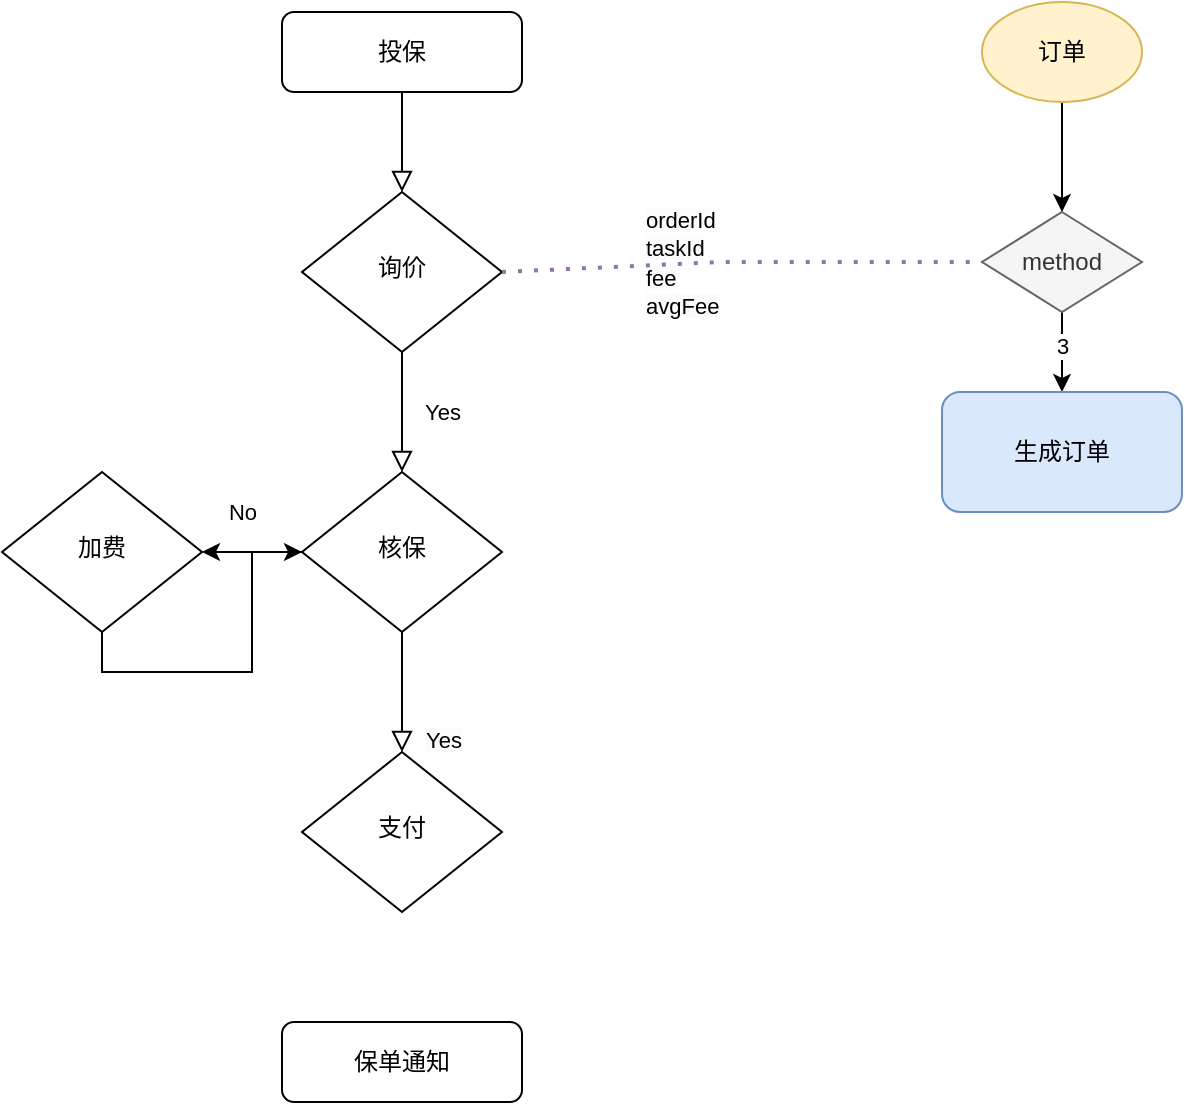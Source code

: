 <mxfile version="21.3.7" type="github">
  <diagram id="C5RBs43oDa-KdzZeNtuy" name="Page-1">
    <mxGraphModel dx="1434" dy="771" grid="1" gridSize="10" guides="1" tooltips="1" connect="1" arrows="1" fold="1" page="1" pageScale="1" pageWidth="827" pageHeight="1169" math="0" shadow="0">
      <root>
        <mxCell id="WIyWlLk6GJQsqaUBKTNV-0" />
        <mxCell id="WIyWlLk6GJQsqaUBKTNV-1" parent="WIyWlLk6GJQsqaUBKTNV-0" />
        <mxCell id="UuWQM_piIcWot9r0Aag3-12" value="" style="rounded=0;html=1;jettySize=auto;orthogonalLoop=1;fontSize=11;endArrow=block;endFill=0;endSize=8;strokeWidth=1;shadow=0;labelBackgroundColor=none;edgeStyle=orthogonalEdgeStyle;" parent="WIyWlLk6GJQsqaUBKTNV-1" source="UuWQM_piIcWot9r0Aag3-13" target="UuWQM_piIcWot9r0Aag3-15" edge="1">
          <mxGeometry relative="1" as="geometry" />
        </mxCell>
        <mxCell id="UuWQM_piIcWot9r0Aag3-13" value="投保" style="rounded=1;whiteSpace=wrap;html=1;fontSize=12;glass=0;strokeWidth=1;shadow=0;" parent="WIyWlLk6GJQsqaUBKTNV-1" vertex="1">
          <mxGeometry x="540" y="80" width="120" height="40" as="geometry" />
        </mxCell>
        <mxCell id="UuWQM_piIcWot9r0Aag3-14" value="Yes" style="rounded=0;html=1;jettySize=auto;orthogonalLoop=1;fontSize=11;endArrow=block;endFill=0;endSize=8;strokeWidth=1;shadow=0;labelBackgroundColor=none;edgeStyle=orthogonalEdgeStyle;" parent="WIyWlLk6GJQsqaUBKTNV-1" source="UuWQM_piIcWot9r0Aag3-15" target="UuWQM_piIcWot9r0Aag3-17" edge="1">
          <mxGeometry y="20" relative="1" as="geometry">
            <mxPoint as="offset" />
          </mxGeometry>
        </mxCell>
        <mxCell id="UuWQM_piIcWot9r0Aag3-15" value="询价" style="rhombus;whiteSpace=wrap;html=1;shadow=0;fontFamily=Helvetica;fontSize=12;align=center;strokeWidth=1;spacing=6;spacingTop=-4;" parent="WIyWlLk6GJQsqaUBKTNV-1" vertex="1">
          <mxGeometry x="550" y="170" width="100" height="80" as="geometry" />
        </mxCell>
        <mxCell id="UuWQM_piIcWot9r0Aag3-16" value="No" style="rounded=0;html=1;jettySize=auto;orthogonalLoop=1;fontSize=11;endArrow=block;endFill=0;endSize=8;strokeWidth=1;shadow=0;labelBackgroundColor=none;edgeStyle=orthogonalEdgeStyle;" parent="WIyWlLk6GJQsqaUBKTNV-1" source="UuWQM_piIcWot9r0Aag3-17" edge="1">
          <mxGeometry x="-1" y="-100" relative="1" as="geometry">
            <mxPoint x="20" y="-60" as="offset" />
            <mxPoint x="600" y="450" as="targetPoint" />
          </mxGeometry>
        </mxCell>
        <mxCell id="UuWQM_piIcWot9r0Aag3-24" style="edgeStyle=orthogonalEdgeStyle;rounded=0;orthogonalLoop=1;jettySize=auto;html=1;exitX=0;exitY=0.5;exitDx=0;exitDy=0;entryX=1;entryY=0.5;entryDx=0;entryDy=0;" parent="WIyWlLk6GJQsqaUBKTNV-1" source="UuWQM_piIcWot9r0Aag3-17" target="UuWQM_piIcWot9r0Aag3-23" edge="1">
          <mxGeometry relative="1" as="geometry" />
        </mxCell>
        <mxCell id="UuWQM_piIcWot9r0Aag3-17" value="核保" style="rhombus;whiteSpace=wrap;html=1;shadow=0;fontFamily=Helvetica;fontSize=12;align=center;strokeWidth=1;spacing=6;spacingTop=-4;" parent="WIyWlLk6GJQsqaUBKTNV-1" vertex="1">
          <mxGeometry x="550" y="310" width="100" height="80" as="geometry" />
        </mxCell>
        <mxCell id="UuWQM_piIcWot9r0Aag3-19" value="&lt;span style=&quot;color: rgb(0, 0, 0); font-family: Helvetica; font-size: 11px; font-style: normal; font-variant-ligatures: normal; font-variant-caps: normal; font-weight: 400; letter-spacing: normal; orphans: 2; text-align: center; text-indent: 0px; text-transform: none; widows: 2; word-spacing: 0px; -webkit-text-stroke-width: 0px; background-color: rgb(251, 251, 251); text-decoration-thickness: initial; text-decoration-style: initial; text-decoration-color: initial; float: none; display: inline !important;&quot;&gt;orderId&lt;br&gt;taskId&lt;br&gt;fee&lt;br&gt;avgFee&lt;br&gt;&lt;/span&gt;" style="text;whiteSpace=wrap;html=1;" parent="WIyWlLk6GJQsqaUBKTNV-1" vertex="1">
          <mxGeometry x="720" y="170" width="50" height="40" as="geometry" />
        </mxCell>
        <mxCell id="UuWQM_piIcWot9r0Aag3-20" value="支付" style="rhombus;whiteSpace=wrap;html=1;shadow=0;fontFamily=Helvetica;fontSize=12;align=center;strokeWidth=1;spacing=6;spacingTop=-4;" parent="WIyWlLk6GJQsqaUBKTNV-1" vertex="1">
          <mxGeometry x="550" y="450" width="100" height="80" as="geometry" />
        </mxCell>
        <mxCell id="UuWQM_piIcWot9r0Aag3-26" style="edgeStyle=orthogonalEdgeStyle;rounded=0;orthogonalLoop=1;jettySize=auto;html=1;exitX=0.5;exitY=1;exitDx=0;exitDy=0;" parent="WIyWlLk6GJQsqaUBKTNV-1" source="UuWQM_piIcWot9r0Aag3-23" target="UuWQM_piIcWot9r0Aag3-17" edge="1">
          <mxGeometry relative="1" as="geometry" />
        </mxCell>
        <mxCell id="UuWQM_piIcWot9r0Aag3-23" value="加费" style="rhombus;whiteSpace=wrap;html=1;shadow=0;fontFamily=Helvetica;fontSize=12;align=center;strokeWidth=1;spacing=6;spacingTop=-4;" parent="WIyWlLk6GJQsqaUBKTNV-1" vertex="1">
          <mxGeometry x="400" y="310" width="100" height="80" as="geometry" />
        </mxCell>
        <mxCell id="UuWQM_piIcWot9r0Aag3-25" value="&lt;meta charset=&quot;utf-8&quot;&gt;&lt;span style=&quot;color: rgb(0, 0, 0); font-family: Helvetica; font-size: 11px; font-style: normal; font-variant-ligatures: normal; font-variant-caps: normal; font-weight: 400; letter-spacing: normal; orphans: 2; text-align: center; text-indent: 0px; text-transform: none; widows: 2; word-spacing: 0px; -webkit-text-stroke-width: 0px; background-color: rgb(251, 251, 251); text-decoration-thickness: initial; text-decoration-style: initial; text-decoration-color: initial; float: none; display: inline !important;&quot;&gt;Yes&lt;/span&gt;" style="text;whiteSpace=wrap;html=1;" parent="WIyWlLk6GJQsqaUBKTNV-1" vertex="1">
          <mxGeometry x="610" y="430" width="50" height="40" as="geometry" />
        </mxCell>
        <mxCell id="UuWQM_piIcWot9r0Aag3-27" value="保单通知" style="rounded=1;whiteSpace=wrap;html=1;fontSize=12;glass=0;strokeWidth=1;shadow=0;" parent="WIyWlLk6GJQsqaUBKTNV-1" vertex="1">
          <mxGeometry x="540" y="585" width="120" height="40" as="geometry" />
        </mxCell>
        <mxCell id="ri8IQjhFHOZix-RJiCZm-2" style="edgeStyle=orthogonalEdgeStyle;rounded=0;orthogonalLoop=1;jettySize=auto;html=1;exitX=0.5;exitY=1;exitDx=0;exitDy=0;" edge="1" parent="WIyWlLk6GJQsqaUBKTNV-1" source="ri8IQjhFHOZix-RJiCZm-0">
          <mxGeometry relative="1" as="geometry">
            <mxPoint x="930" y="180" as="targetPoint" />
          </mxGeometry>
        </mxCell>
        <mxCell id="ri8IQjhFHOZix-RJiCZm-0" value="订单" style="ellipse;whiteSpace=wrap;html=1;fillColor=#fff2cc;strokeColor=#d6b656;" vertex="1" parent="WIyWlLk6GJQsqaUBKTNV-1">
          <mxGeometry x="890" y="75" width="80" height="50" as="geometry" />
        </mxCell>
        <mxCell id="ri8IQjhFHOZix-RJiCZm-4" style="edgeStyle=orthogonalEdgeStyle;rounded=0;orthogonalLoop=1;jettySize=auto;html=1;exitX=0.5;exitY=1;exitDx=0;exitDy=0;entryX=0.5;entryY=0;entryDx=0;entryDy=0;" edge="1" parent="WIyWlLk6GJQsqaUBKTNV-1" source="ri8IQjhFHOZix-RJiCZm-3" target="ri8IQjhFHOZix-RJiCZm-6">
          <mxGeometry relative="1" as="geometry">
            <mxPoint x="930" y="320" as="targetPoint" />
          </mxGeometry>
        </mxCell>
        <mxCell id="ri8IQjhFHOZix-RJiCZm-5" value="3" style="edgeLabel;html=1;align=center;verticalAlign=middle;resizable=0;points=[];" vertex="1" connectable="0" parent="ri8IQjhFHOZix-RJiCZm-4">
          <mxGeometry x="-0.174" relative="1" as="geometry">
            <mxPoint as="offset" />
          </mxGeometry>
        </mxCell>
        <mxCell id="ri8IQjhFHOZix-RJiCZm-3" value="method" style="rhombus;whiteSpace=wrap;html=1;fillColor=#f5f5f5;fontColor=#333333;strokeColor=#666666;" vertex="1" parent="WIyWlLk6GJQsqaUBKTNV-1">
          <mxGeometry x="890" y="180" width="80" height="50" as="geometry" />
        </mxCell>
        <mxCell id="ri8IQjhFHOZix-RJiCZm-6" value="生成订单" style="rounded=1;whiteSpace=wrap;html=1;fillColor=#dae8fc;strokeColor=#6c8ebf;" vertex="1" parent="WIyWlLk6GJQsqaUBKTNV-1">
          <mxGeometry x="870" y="270" width="120" height="60" as="geometry" />
        </mxCell>
        <mxCell id="ri8IQjhFHOZix-RJiCZm-7" value="" style="endArrow=none;dashed=1;html=1;dashPattern=1 3;strokeWidth=2;rounded=0;entryX=0;entryY=0.5;entryDx=0;entryDy=0;exitX=1;exitY=0.5;exitDx=0;exitDy=0;fillColor=#e1d5e7;strokeColor=#9673a6;" edge="1" parent="WIyWlLk6GJQsqaUBKTNV-1" source="UuWQM_piIcWot9r0Aag3-15" target="ri8IQjhFHOZix-RJiCZm-3">
          <mxGeometry width="50" height="50" relative="1" as="geometry">
            <mxPoint x="670" y="350" as="sourcePoint" />
            <mxPoint x="720" y="300" as="targetPoint" />
            <Array as="points">
              <mxPoint x="760" y="205" />
            </Array>
          </mxGeometry>
        </mxCell>
      </root>
    </mxGraphModel>
  </diagram>
</mxfile>
